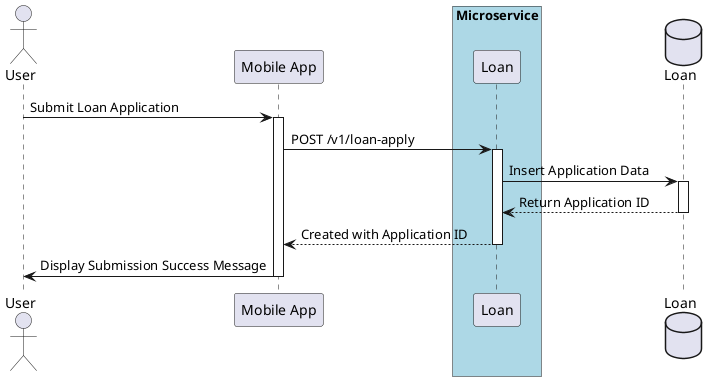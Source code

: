 @startuml

actor User
participant "Mobile App" as App
box "Microservice" #LightBlue
participant "Loan" as LoanService
end box
database "Loan" as DB

User -> App ++: Submit Loan Application
App -> LoanService++ : POST /v1/loan-apply
LoanService -> DB++ : Insert Application Data
DB --> LoanService-- : Return Application ID
LoanService --> App-- : Created with Application ID
App -> User-- : Display Submission Success Message
@enduml
